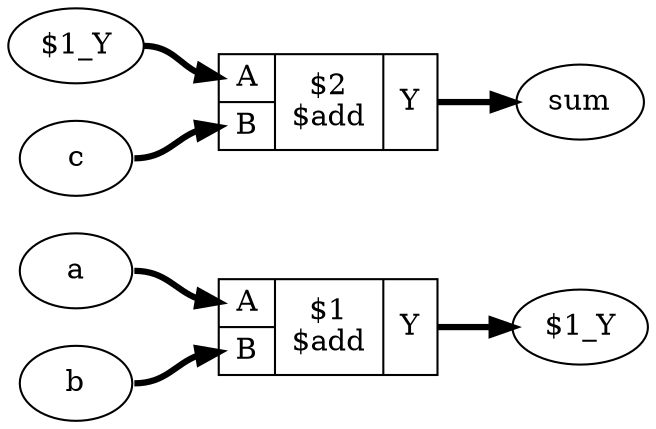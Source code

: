 digraph "sumprod" {
rankdir="LR";
remincross=true;
v0 [ label="a" ];
v1 [ label="b" ];
v2 [ label="$1_Y" ];
c4 [ shape=record, label="{{<p1> A|<p2> B}|$1\n$add|{<p3> Y}}" ];
v3 [ label="$1_Y" ];
v4 [ label="c" ];
v5 [ label="sum" ];
c5 [ shape=record, label="{{<p1> A|<p2> B}|$2\n$add|{<p3> Y}}" ];
v0:e -> c4:p1:w [color="black", style="setlinewidth(3)", label=""];
v1:e -> c4:p2:w [color="black", style="setlinewidth(3)", label=""];
c4:p3:e -> v2:w [color="black", style="setlinewidth(3)", label=""];
v3:e -> c5:p1:w [color="black", style="setlinewidth(3)", label=""];
v4:e -> c5:p2:w [color="black", style="setlinewidth(3)", label=""];
c5:p3:e -> v5:w [color="black", style="setlinewidth(3)", label=""];
}
